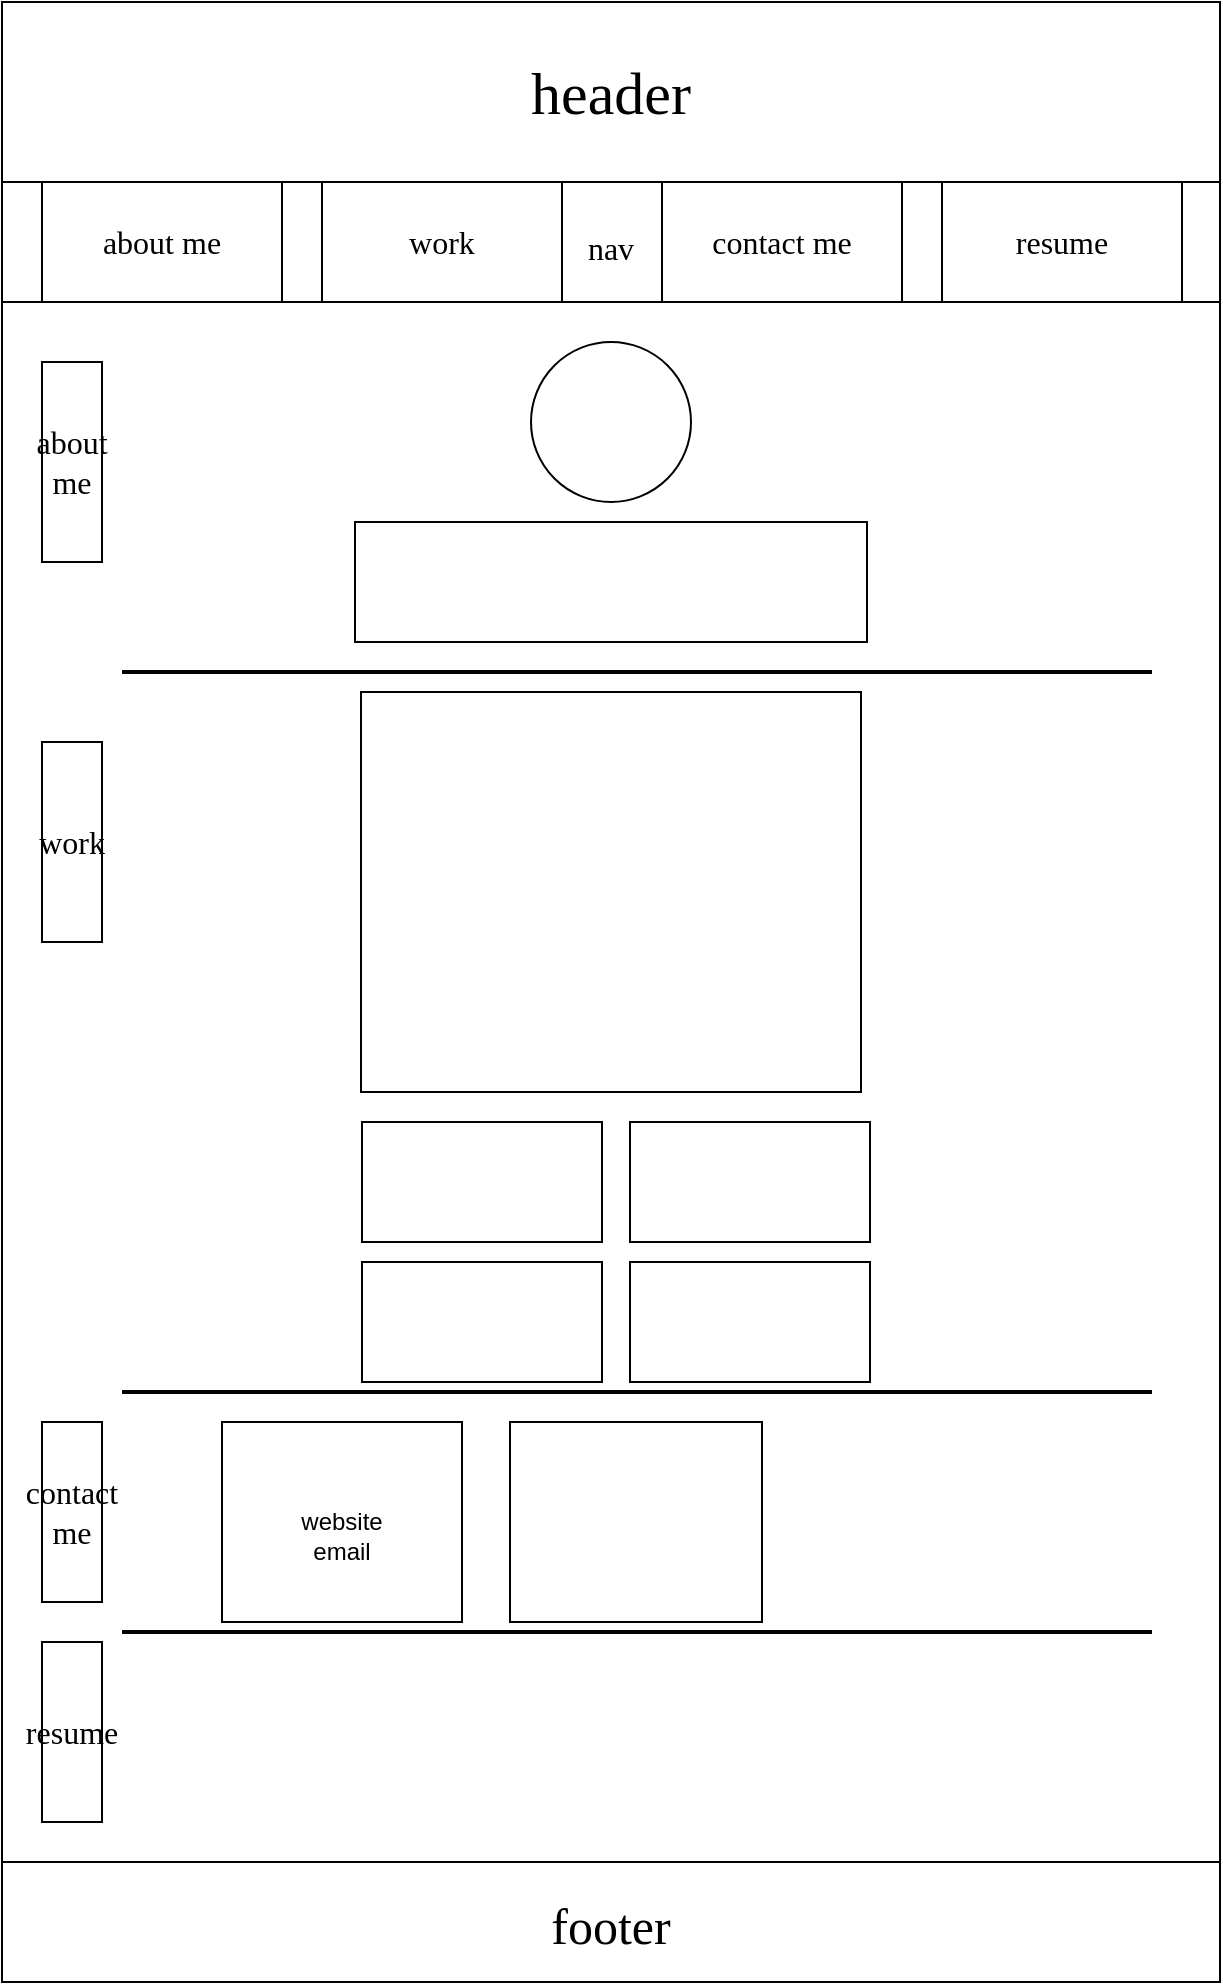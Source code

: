 <mxfile version="18.0.2" type="github">
  <diagram id="znXQW1nJpcu_wtPZKI09" name="Page-1">
    <mxGraphModel dx="691" dy="748" grid="1" gridSize="10" guides="1" tooltips="1" connect="1" arrows="1" fold="1" page="1" pageScale="1" pageWidth="827" pageHeight="1169" background="none" math="0" shadow="0">
      <root>
        <mxCell id="0" />
        <mxCell id="1" parent="0" />
        <mxCell id="AYc5HtcItQ-9JG9zhwu2-2" value="" style="rounded=0;whiteSpace=wrap;html=1;" parent="1" vertex="1">
          <mxGeometry x="100" y="40" width="609" height="990" as="geometry" />
        </mxCell>
        <mxCell id="AYc5HtcItQ-9JG9zhwu2-25" value="header" style="rounded=0;whiteSpace=wrap;html=1;fontFamily=Verdana;fontSize=30;" parent="1" vertex="1">
          <mxGeometry x="100" y="40" width="609" height="90" as="geometry" />
        </mxCell>
        <mxCell id="AYc5HtcItQ-9JG9zhwu2-26" value="&lt;font style=&quot;font-size: 25px;&quot;&gt;footer&lt;/font&gt;" style="rounded=0;whiteSpace=wrap;html=1;fontFamily=Verdana;fontSize=30;" parent="1" vertex="1">
          <mxGeometry x="100" y="970" width="609" height="60" as="geometry" />
        </mxCell>
        <mxCell id="AYc5HtcItQ-9JG9zhwu2-27" value="&lt;font style=&quot;font-size: 16px;&quot;&gt;nav&lt;/font&gt;" style="rounded=0;whiteSpace=wrap;html=1;fontFamily=Verdana;fontSize=25;" parent="1" vertex="1">
          <mxGeometry x="100" y="130" width="609" height="60" as="geometry" />
        </mxCell>
        <mxCell id="AYc5HtcItQ-9JG9zhwu2-28" value="about me" style="rounded=0;whiteSpace=wrap;html=1;fontFamily=Verdana;fontSize=16;" parent="1" vertex="1">
          <mxGeometry x="120" y="130" width="120" height="60" as="geometry" />
        </mxCell>
        <mxCell id="AYc5HtcItQ-9JG9zhwu2-29" value="work" style="rounded=0;whiteSpace=wrap;html=1;fontFamily=Verdana;fontSize=16;" parent="1" vertex="1">
          <mxGeometry x="260" y="130" width="120" height="60" as="geometry" />
        </mxCell>
        <mxCell id="AYc5HtcItQ-9JG9zhwu2-30" value="contact me" style="rounded=0;whiteSpace=wrap;html=1;fontFamily=Verdana;fontSize=16;" parent="1" vertex="1">
          <mxGeometry x="430" y="130" width="120" height="60" as="geometry" />
        </mxCell>
        <mxCell id="AYc5HtcItQ-9JG9zhwu2-31" value="resume" style="rounded=0;whiteSpace=wrap;html=1;fontFamily=Verdana;fontSize=16;" parent="1" vertex="1">
          <mxGeometry x="570" y="130" width="120" height="60" as="geometry" />
        </mxCell>
        <mxCell id="AYc5HtcItQ-9JG9zhwu2-32" value="about me" style="rounded=0;whiteSpace=wrap;html=1;fontFamily=Verdana;fontSize=16;" parent="1" vertex="1">
          <mxGeometry x="120" y="220" width="30" height="100" as="geometry" />
        </mxCell>
        <mxCell id="AYc5HtcItQ-9JG9zhwu2-33" value="work" style="rounded=0;whiteSpace=wrap;html=1;fontFamily=Verdana;fontSize=16;" parent="1" vertex="1">
          <mxGeometry x="120" y="410" width="30" height="100" as="geometry" />
        </mxCell>
        <mxCell id="AYc5HtcItQ-9JG9zhwu2-34" value="contact me" style="rounded=0;whiteSpace=wrap;html=1;fontFamily=Verdana;fontSize=16;" parent="1" vertex="1">
          <mxGeometry x="120" y="750" width="30" height="90" as="geometry" />
        </mxCell>
        <mxCell id="AYc5HtcItQ-9JG9zhwu2-35" value="resume" style="rounded=0;whiteSpace=wrap;html=1;fontFamily=Verdana;fontSize=16;" parent="1" vertex="1">
          <mxGeometry x="120" y="860" width="30" height="90" as="geometry" />
        </mxCell>
        <mxCell id="AYc5HtcItQ-9JG9zhwu2-38" value="" style="line;strokeWidth=2;html=1;fontFamily=Verdana;fontSize=16;" parent="1" vertex="1">
          <mxGeometry x="160" y="370" width="515" height="10" as="geometry" />
        </mxCell>
        <mxCell id="AYc5HtcItQ-9JG9zhwu2-40" value="" style="line;strokeWidth=2;html=1;fontFamily=Verdana;fontSize=16;" parent="1" vertex="1">
          <mxGeometry x="160" y="730" width="515" height="10" as="geometry" />
        </mxCell>
        <mxCell id="AYc5HtcItQ-9JG9zhwu2-41" value="" style="line;strokeWidth=2;html=1;fontFamily=Verdana;fontSize=16;" parent="1" vertex="1">
          <mxGeometry x="160" y="850" width="515" height="10" as="geometry" />
        </mxCell>
        <mxCell id="AYc5HtcItQ-9JG9zhwu2-42" value="" style="rounded=0;whiteSpace=wrap;html=1;fontFamily=Verdana;fontSize=16;" parent="1" vertex="1">
          <mxGeometry x="280" y="670" width="120" height="60" as="geometry" />
        </mxCell>
        <mxCell id="AYc5HtcItQ-9JG9zhwu2-43" value="" style="rounded=0;whiteSpace=wrap;html=1;fontFamily=Verdana;fontSize=16;" parent="1" vertex="1">
          <mxGeometry x="414" y="670" width="120" height="60" as="geometry" />
        </mxCell>
        <mxCell id="AYc5HtcItQ-9JG9zhwu2-44" value="" style="rounded=0;whiteSpace=wrap;html=1;fontFamily=Verdana;fontSize=16;" parent="1" vertex="1">
          <mxGeometry x="280" y="600" width="120" height="60" as="geometry" />
        </mxCell>
        <mxCell id="AYc5HtcItQ-9JG9zhwu2-45" value="" style="rounded=0;whiteSpace=wrap;html=1;fontFamily=Verdana;fontSize=16;" parent="1" vertex="1">
          <mxGeometry x="279.5" y="385" width="250" height="200" as="geometry" />
        </mxCell>
        <mxCell id="AYc5HtcItQ-9JG9zhwu2-46" value="" style="rounded=0;whiteSpace=wrap;html=1;fontFamily=Verdana;fontSize=16;" parent="1" vertex="1">
          <mxGeometry x="414" y="600" width="120" height="60" as="geometry" />
        </mxCell>
        <mxCell id="jZaJrE2Yawj12TwJCbeb-1" value="" style="ellipse;whiteSpace=wrap;html=1;aspect=fixed;" vertex="1" parent="1">
          <mxGeometry x="364.5" y="210" width="80" height="80" as="geometry" />
        </mxCell>
        <mxCell id="jZaJrE2Yawj12TwJCbeb-2" value="" style="rounded=0;whiteSpace=wrap;html=1;" vertex="1" parent="1">
          <mxGeometry x="276.5" y="300" width="256" height="60" as="geometry" />
        </mxCell>
        <mxCell id="jZaJrE2Yawj12TwJCbeb-3" value="&lt;br&gt;website&lt;br&gt;email" style="rounded=0;whiteSpace=wrap;html=1;" vertex="1" parent="1">
          <mxGeometry x="210" y="750" width="120" height="100" as="geometry" />
        </mxCell>
        <mxCell id="jZaJrE2Yawj12TwJCbeb-4" value="" style="rounded=0;whiteSpace=wrap;html=1;" vertex="1" parent="1">
          <mxGeometry x="354" y="750" width="126" height="100" as="geometry" />
        </mxCell>
      </root>
    </mxGraphModel>
  </diagram>
</mxfile>
